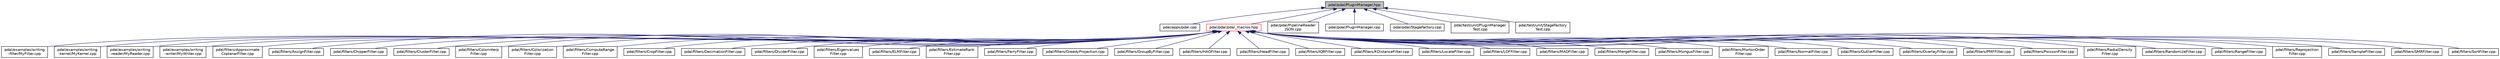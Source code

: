 digraph "pdal/pdal/PluginManager.hpp"
{
  edge [fontname="Helvetica",fontsize="10",labelfontname="Helvetica",labelfontsize="10"];
  node [fontname="Helvetica",fontsize="10",shape=record];
  Node1 [label="pdal/pdal/PluginManager.hpp",height=0.2,width=0.4,color="black", fillcolor="grey75", style="filled", fontcolor="black"];
  Node1 -> Node2 [dir="back",color="midnightblue",fontsize="10",style="solid",fontname="Helvetica"];
  Node2 [label="pdal/apps/pdal.cpp",height=0.2,width=0.4,color="black", fillcolor="white", style="filled",URL="$pdal_8cpp.html"];
  Node1 -> Node3 [dir="back",color="midnightblue",fontsize="10",style="solid",fontname="Helvetica"];
  Node3 [label="pdal/pdal/pdal_macros.hpp",height=0.2,width=0.4,color="red", fillcolor="white", style="filled",URL="$pdal__macros_8hpp.html"];
  Node3 -> Node4 [dir="back",color="midnightblue",fontsize="10",style="solid",fontname="Helvetica"];
  Node4 [label="pdal/examples/writing\l-filter/MyFilter.cpp",height=0.2,width=0.4,color="black", fillcolor="white", style="filled",URL="$MyFilter_8cpp.html"];
  Node3 -> Node5 [dir="back",color="midnightblue",fontsize="10",style="solid",fontname="Helvetica"];
  Node5 [label="pdal/examples/writing\l-kernel/MyKernel.cpp",height=0.2,width=0.4,color="black", fillcolor="white", style="filled",URL="$MyKernel_8cpp.html"];
  Node3 -> Node6 [dir="back",color="midnightblue",fontsize="10",style="solid",fontname="Helvetica"];
  Node6 [label="pdal/examples/writing\l-reader/MyReader.cpp",height=0.2,width=0.4,color="black", fillcolor="white", style="filled",URL="$MyReader_8cpp.html"];
  Node3 -> Node7 [dir="back",color="midnightblue",fontsize="10",style="solid",fontname="Helvetica"];
  Node7 [label="pdal/examples/writing\l-writer/MyWriter.cpp",height=0.2,width=0.4,color="black", fillcolor="white", style="filled",URL="$MyWriter_8cpp.html"];
  Node3 -> Node8 [dir="back",color="midnightblue",fontsize="10",style="solid",fontname="Helvetica"];
  Node8 [label="pdal/filters/Approximate\lCoplanarFilter.cpp",height=0.2,width=0.4,color="black", fillcolor="white", style="filled",URL="$ApproximateCoplanarFilter_8cpp.html"];
  Node3 -> Node9 [dir="back",color="midnightblue",fontsize="10",style="solid",fontname="Helvetica"];
  Node9 [label="pdal/filters/AssignFilter.cpp",height=0.2,width=0.4,color="black", fillcolor="white", style="filled",URL="$AssignFilter_8cpp.html"];
  Node3 -> Node10 [dir="back",color="midnightblue",fontsize="10",style="solid",fontname="Helvetica"];
  Node10 [label="pdal/filters/ChipperFilter.cpp",height=0.2,width=0.4,color="black", fillcolor="white", style="filled",URL="$ChipperFilter_8cpp.html"];
  Node3 -> Node11 [dir="back",color="midnightblue",fontsize="10",style="solid",fontname="Helvetica"];
  Node11 [label="pdal/filters/ClusterFilter.cpp",height=0.2,width=0.4,color="black", fillcolor="white", style="filled",URL="$ClusterFilter_8cpp.html"];
  Node3 -> Node12 [dir="back",color="midnightblue",fontsize="10",style="solid",fontname="Helvetica"];
  Node12 [label="pdal/filters/Colorinterp\lFilter.cpp",height=0.2,width=0.4,color="black", fillcolor="white", style="filled",URL="$ColorinterpFilter_8cpp.html"];
  Node3 -> Node13 [dir="back",color="midnightblue",fontsize="10",style="solid",fontname="Helvetica"];
  Node13 [label="pdal/filters/Colorization\lFilter.cpp",height=0.2,width=0.4,color="black", fillcolor="white", style="filled",URL="$ColorizationFilter_8cpp.html"];
  Node3 -> Node14 [dir="back",color="midnightblue",fontsize="10",style="solid",fontname="Helvetica"];
  Node14 [label="pdal/filters/ComputeRange\lFilter.cpp",height=0.2,width=0.4,color="black", fillcolor="white", style="filled",URL="$ComputeRangeFilter_8cpp.html"];
  Node3 -> Node15 [dir="back",color="midnightblue",fontsize="10",style="solid",fontname="Helvetica"];
  Node15 [label="pdal/filters/CropFilter.cpp",height=0.2,width=0.4,color="black", fillcolor="white", style="filled",URL="$CropFilter_8cpp.html"];
  Node3 -> Node16 [dir="back",color="midnightblue",fontsize="10",style="solid",fontname="Helvetica"];
  Node16 [label="pdal/filters/DecimationFilter.cpp",height=0.2,width=0.4,color="black", fillcolor="white", style="filled",URL="$DecimationFilter_8cpp.html"];
  Node3 -> Node17 [dir="back",color="midnightblue",fontsize="10",style="solid",fontname="Helvetica"];
  Node17 [label="pdal/filters/DividerFilter.cpp",height=0.2,width=0.4,color="black", fillcolor="white", style="filled",URL="$DividerFilter_8cpp.html"];
  Node3 -> Node18 [dir="back",color="midnightblue",fontsize="10",style="solid",fontname="Helvetica"];
  Node18 [label="pdal/filters/Eigenvalues\lFilter.cpp",height=0.2,width=0.4,color="black", fillcolor="white", style="filled",URL="$EigenvaluesFilter_8cpp.html"];
  Node3 -> Node19 [dir="back",color="midnightblue",fontsize="10",style="solid",fontname="Helvetica"];
  Node19 [label="pdal/filters/ELMFilter.cpp",height=0.2,width=0.4,color="black", fillcolor="white", style="filled",URL="$ELMFilter_8cpp.html"];
  Node3 -> Node20 [dir="back",color="midnightblue",fontsize="10",style="solid",fontname="Helvetica"];
  Node20 [label="pdal/filters/EstimateRank\lFilter.cpp",height=0.2,width=0.4,color="black", fillcolor="white", style="filled",URL="$EstimateRankFilter_8cpp.html"];
  Node3 -> Node21 [dir="back",color="midnightblue",fontsize="10",style="solid",fontname="Helvetica"];
  Node21 [label="pdal/filters/FerryFilter.cpp",height=0.2,width=0.4,color="black", fillcolor="white", style="filled",URL="$FerryFilter_8cpp.html"];
  Node3 -> Node22 [dir="back",color="midnightblue",fontsize="10",style="solid",fontname="Helvetica"];
  Node22 [label="pdal/filters/GreedyProjection.cpp",height=0.2,width=0.4,color="black", fillcolor="white", style="filled",URL="$GreedyProjection_8cpp.html"];
  Node3 -> Node23 [dir="back",color="midnightblue",fontsize="10",style="solid",fontname="Helvetica"];
  Node23 [label="pdal/filters/GroupByFilter.cpp",height=0.2,width=0.4,color="black", fillcolor="white", style="filled",URL="$GroupByFilter_8cpp.html"];
  Node3 -> Node24 [dir="back",color="midnightblue",fontsize="10",style="solid",fontname="Helvetica"];
  Node24 [label="pdal/filters/HAGFilter.cpp",height=0.2,width=0.4,color="black", fillcolor="white", style="filled",URL="$HAGFilter_8cpp.html"];
  Node3 -> Node25 [dir="back",color="midnightblue",fontsize="10",style="solid",fontname="Helvetica"];
  Node25 [label="pdal/filters/HeadFilter.cpp",height=0.2,width=0.4,color="black", fillcolor="white", style="filled",URL="$HeadFilter_8cpp.html"];
  Node3 -> Node26 [dir="back",color="midnightblue",fontsize="10",style="solid",fontname="Helvetica"];
  Node26 [label="pdal/filters/IQRFilter.cpp",height=0.2,width=0.4,color="black", fillcolor="white", style="filled",URL="$IQRFilter_8cpp.html"];
  Node3 -> Node27 [dir="back",color="midnightblue",fontsize="10",style="solid",fontname="Helvetica"];
  Node27 [label="pdal/filters/KDistanceFilter.cpp",height=0.2,width=0.4,color="black", fillcolor="white", style="filled",URL="$KDistanceFilter_8cpp.html"];
  Node3 -> Node28 [dir="back",color="midnightblue",fontsize="10",style="solid",fontname="Helvetica"];
  Node28 [label="pdal/filters/LocateFilter.cpp",height=0.2,width=0.4,color="black", fillcolor="white", style="filled",URL="$LocateFilter_8cpp.html"];
  Node3 -> Node29 [dir="back",color="midnightblue",fontsize="10",style="solid",fontname="Helvetica"];
  Node29 [label="pdal/filters/LOFFilter.cpp",height=0.2,width=0.4,color="black", fillcolor="white", style="filled",URL="$LOFFilter_8cpp.html"];
  Node3 -> Node30 [dir="back",color="midnightblue",fontsize="10",style="solid",fontname="Helvetica"];
  Node30 [label="pdal/filters/MADFilter.cpp",height=0.2,width=0.4,color="black", fillcolor="white", style="filled",URL="$MADFilter_8cpp.html"];
  Node3 -> Node31 [dir="back",color="midnightblue",fontsize="10",style="solid",fontname="Helvetica"];
  Node31 [label="pdal/filters/MergeFilter.cpp",height=0.2,width=0.4,color="black", fillcolor="white", style="filled",URL="$MergeFilter_8cpp.html"];
  Node3 -> Node32 [dir="back",color="midnightblue",fontsize="10",style="solid",fontname="Helvetica"];
  Node32 [label="pdal/filters/MongusFilter.cpp",height=0.2,width=0.4,color="black", fillcolor="white", style="filled",URL="$MongusFilter_8cpp.html"];
  Node3 -> Node33 [dir="back",color="midnightblue",fontsize="10",style="solid",fontname="Helvetica"];
  Node33 [label="pdal/filters/MortonOrder\lFilter.cpp",height=0.2,width=0.4,color="black", fillcolor="white", style="filled",URL="$MortonOrderFilter_8cpp.html"];
  Node3 -> Node34 [dir="back",color="midnightblue",fontsize="10",style="solid",fontname="Helvetica"];
  Node34 [label="pdal/filters/NormalFilter.cpp",height=0.2,width=0.4,color="black", fillcolor="white", style="filled",URL="$NormalFilter_8cpp.html"];
  Node3 -> Node35 [dir="back",color="midnightblue",fontsize="10",style="solid",fontname="Helvetica"];
  Node35 [label="pdal/filters/OutlierFilter.cpp",height=0.2,width=0.4,color="black", fillcolor="white", style="filled",URL="$OutlierFilter_8cpp.html"];
  Node3 -> Node36 [dir="back",color="midnightblue",fontsize="10",style="solid",fontname="Helvetica"];
  Node36 [label="pdal/filters/OverlayFilter.cpp",height=0.2,width=0.4,color="black", fillcolor="white", style="filled",URL="$OverlayFilter_8cpp.html"];
  Node3 -> Node37 [dir="back",color="midnightblue",fontsize="10",style="solid",fontname="Helvetica"];
  Node37 [label="pdal/filters/PMFFilter.cpp",height=0.2,width=0.4,color="black", fillcolor="white", style="filled",URL="$PMFFilter_8cpp.html"];
  Node3 -> Node38 [dir="back",color="midnightblue",fontsize="10",style="solid",fontname="Helvetica"];
  Node38 [label="pdal/filters/PoissonFilter.cpp",height=0.2,width=0.4,color="black", fillcolor="white", style="filled",URL="$PoissonFilter_8cpp.html"];
  Node3 -> Node39 [dir="back",color="midnightblue",fontsize="10",style="solid",fontname="Helvetica"];
  Node39 [label="pdal/filters/RadialDensity\lFilter.cpp",height=0.2,width=0.4,color="black", fillcolor="white", style="filled",URL="$RadialDensityFilter_8cpp.html"];
  Node3 -> Node40 [dir="back",color="midnightblue",fontsize="10",style="solid",fontname="Helvetica"];
  Node40 [label="pdal/filters/RandomizeFilter.cpp",height=0.2,width=0.4,color="black", fillcolor="white", style="filled",URL="$RandomizeFilter_8cpp.html"];
  Node3 -> Node41 [dir="back",color="midnightblue",fontsize="10",style="solid",fontname="Helvetica"];
  Node41 [label="pdal/filters/RangeFilter.cpp",height=0.2,width=0.4,color="black", fillcolor="white", style="filled",URL="$RangeFilter_8cpp.html"];
  Node3 -> Node42 [dir="back",color="midnightblue",fontsize="10",style="solid",fontname="Helvetica"];
  Node42 [label="pdal/filters/Reprojection\lFilter.cpp",height=0.2,width=0.4,color="black", fillcolor="white", style="filled",URL="$ReprojectionFilter_8cpp.html"];
  Node3 -> Node43 [dir="back",color="midnightblue",fontsize="10",style="solid",fontname="Helvetica"];
  Node43 [label="pdal/filters/SampleFilter.cpp",height=0.2,width=0.4,color="black", fillcolor="white", style="filled",URL="$SampleFilter_8cpp.html"];
  Node3 -> Node44 [dir="back",color="midnightblue",fontsize="10",style="solid",fontname="Helvetica"];
  Node44 [label="pdal/filters/SMRFilter.cpp",height=0.2,width=0.4,color="black", fillcolor="white", style="filled",URL="$SMRFilter_8cpp.html"];
  Node3 -> Node45 [dir="back",color="midnightblue",fontsize="10",style="solid",fontname="Helvetica"];
  Node45 [label="pdal/filters/SortFilter.cpp",height=0.2,width=0.4,color="black", fillcolor="white", style="filled",URL="$SortFilter_8cpp.html"];
  Node1 -> Node46 [dir="back",color="midnightblue",fontsize="10",style="solid",fontname="Helvetica"];
  Node46 [label="pdal/pdal/PipelineReader\lJSON.cpp",height=0.2,width=0.4,color="black", fillcolor="white", style="filled",URL="$PipelineReaderJSON_8cpp.html"];
  Node1 -> Node47 [dir="back",color="midnightblue",fontsize="10",style="solid",fontname="Helvetica"];
  Node47 [label="pdal/pdal/PluginManager.cpp",height=0.2,width=0.4,color="black", fillcolor="white", style="filled",URL="$PluginManager_8cpp.html"];
  Node1 -> Node48 [dir="back",color="midnightblue",fontsize="10",style="solid",fontname="Helvetica"];
  Node48 [label="pdal/pdal/StageFactory.cpp",height=0.2,width=0.4,color="black", fillcolor="white", style="filled",URL="$StageFactory_8cpp.html"];
  Node1 -> Node49 [dir="back",color="midnightblue",fontsize="10",style="solid",fontname="Helvetica"];
  Node49 [label="pdal/test/unit/PluginManager\lTest.cpp",height=0.2,width=0.4,color="black", fillcolor="white", style="filled",URL="$PluginManagerTest_8cpp.html"];
  Node1 -> Node50 [dir="back",color="midnightblue",fontsize="10",style="solid",fontname="Helvetica"];
  Node50 [label="pdal/test/unit/StageFactory\lTest.cpp",height=0.2,width=0.4,color="black", fillcolor="white", style="filled",URL="$StageFactoryTest_8cpp.html"];
}
